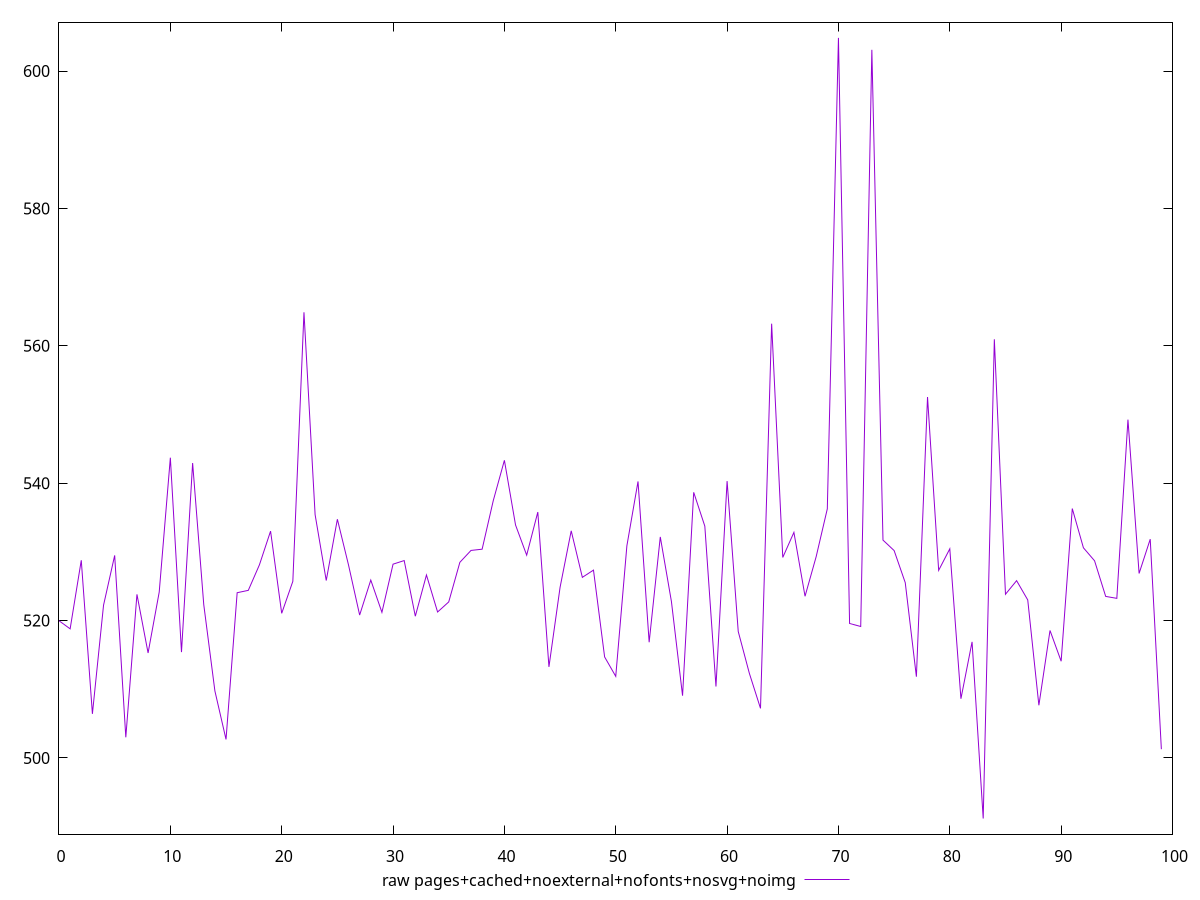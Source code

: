 $_rawPagesCachedNoexternalNofontsNosvgNoimg <<EOF
519.9760000000001
518.7959999999998
528.78
506.42
522.2360000000001
529.4879999999999
503.0079999999999
523.816
515.2840000000001
524.152
543.7080000000001
515.4079999999999
542.932
522.324
509.756
502.7000000000001
524.0560000000002
524.3999999999997
528.1200000000001
533.0199999999999
521.056
525.7119999999999
564.8759999999997
535.4200000000001
525.8319999999999
534.7519999999998
528.0919999999999
520.8040000000001
525.896
521.2000000000002
528.2119999999998
528.7360000000001
520.6359999999999
526.636
521.2479999999999
522.716
528.48
530.212
530.392
537.4599999999998
543.332
533.9159999999999
529.5239999999998
535.796
513.2599999999999
524.844
533.0680000000001
526.2919999999999
527.3479999999998
514.708
511.8800000000001
530.8839999999999
540.256
516.8439999999999
532.18
522.7719999999999
509.064
538.6719999999999
533.744
510.39999999999986
540.3079999999999
518.4119999999999
512.3159999999999
507.21999999999997
563.224
529.192
532.8399999999998
523.5399999999998
529.312
536.2639999999999
604.8239999999998
519.5759999999999
519.1400000000001
603.0920000000001
531.7160000000001
530.1919999999999
525.5159999999998
511.8280000000001
552.5479999999999
527.312
530.448
508.6199999999998
516.9
491.1840000000001
560.9480000000001
523.8319999999999
525.8120000000001
523.0039999999999
507.6679999999999
518.5600000000001
514.08
536.3079999999998
530.5959999999999
528.708
523.52
523.2360000000002
549.2559999999999
526.8599999999999
531.8519999999996
501.27600000000007
EOF
set key outside below
set terminal pngcairo
set output "report_00006_2020-11-02T20-21-41.718Z/mainthread-work-breakdown/pages+cached+noexternal+nofonts+nosvg+noimg//raw.png"
set yrange [488.91120000000006:607.0967999999998]
plot $_rawPagesCachedNoexternalNofontsNosvgNoimg title "raw pages+cached+noexternal+nofonts+nosvg+noimg" with line ,